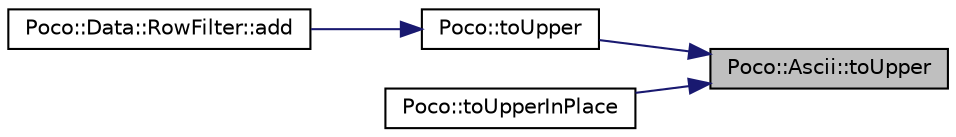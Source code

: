 digraph "Poco::Ascii::toUpper"
{
 // LATEX_PDF_SIZE
  edge [fontname="Helvetica",fontsize="10",labelfontname="Helvetica",labelfontsize="10"];
  node [fontname="Helvetica",fontsize="10",shape=record];
  rankdir="RL";
  Node1 [label="Poco::Ascii::toUpper",height=0.2,width=0.4,color="black", fillcolor="grey75", style="filled", fontcolor="black",tooltip=" "];
  Node1 -> Node2 [dir="back",color="midnightblue",fontsize="10",style="solid"];
  Node2 [label="Poco::toUpper",height=0.2,width=0.4,color="black", fillcolor="white", style="filled",URL="$namespacePoco.html#aa15c92bad4782bdc528f6a479f5ef84f",tooltip="Returns a copy of str containing all upper-case characters."];
  Node2 -> Node3 [dir="back",color="midnightblue",fontsize="10",style="solid"];
  Node3 [label="Poco::Data::RowFilter::add",height=0.2,width=0.4,color="black", fillcolor="white", style="filled",URL="$classPoco_1_1Data_1_1RowFilter.html#a7efc830d4de69219b9a043e463901054",tooltip="Removes filter from this filter."];
  Node1 -> Node4 [dir="back",color="midnightblue",fontsize="10",style="solid"];
  Node4 [label="Poco::toUpperInPlace",height=0.2,width=0.4,color="black", fillcolor="white", style="filled",URL="$namespacePoco.html#a3f8bef32bdf933bfe6c9cf4c9fc6c039",tooltip="Replaces all characters in str with their upper-case counterparts."];
}
